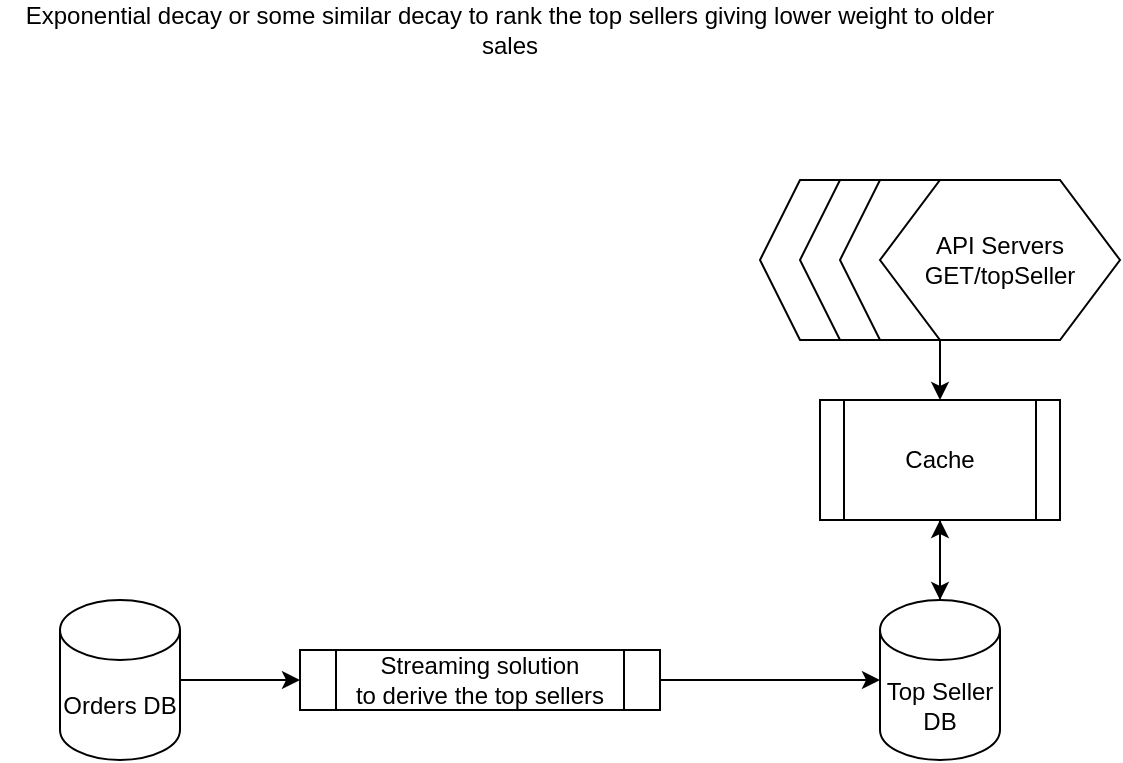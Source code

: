 <mxfile version="24.7.16">
  <diagram name="Page-1" id="aU9dI6DdmgmlDsZcrYt8">
    <mxGraphModel dx="1050" dy="557" grid="1" gridSize="10" guides="1" tooltips="1" connect="1" arrows="1" fold="1" page="1" pageScale="1" pageWidth="850" pageHeight="1100" math="0" shadow="0">
      <root>
        <mxCell id="0" />
        <mxCell id="1" parent="0" />
        <mxCell id="FCh0x5HBT2-zmkQmTLcx-15" style="edgeStyle=orthogonalEdgeStyle;rounded=0;orthogonalLoop=1;jettySize=auto;html=1;entryX=0.5;entryY=1;entryDx=0;entryDy=0;" edge="1" parent="1" source="FCh0x5HBT2-zmkQmTLcx-1" target="FCh0x5HBT2-zmkQmTLcx-4">
          <mxGeometry relative="1" as="geometry">
            <mxPoint x="480" y="360" as="targetPoint" />
          </mxGeometry>
        </mxCell>
        <mxCell id="FCh0x5HBT2-zmkQmTLcx-1" value="Top Seller DB" style="shape=cylinder3;whiteSpace=wrap;html=1;boundedLbl=1;backgroundOutline=1;size=15;" vertex="1" parent="1">
          <mxGeometry x="450" y="390" width="60" height="80" as="geometry" />
        </mxCell>
        <mxCell id="FCh0x5HBT2-zmkQmTLcx-3" value="Exponential decay or some similar decay to rank the top sellers giving lower weight to older sales" style="text;html=1;align=center;verticalAlign=middle;whiteSpace=wrap;rounded=0;" vertex="1" parent="1">
          <mxGeometry x="10" y="90" width="510" height="30" as="geometry" />
        </mxCell>
        <mxCell id="FCh0x5HBT2-zmkQmTLcx-14" style="edgeStyle=orthogonalEdgeStyle;rounded=0;orthogonalLoop=1;jettySize=auto;html=1;" edge="1" parent="1" source="FCh0x5HBT2-zmkQmTLcx-4" target="FCh0x5HBT2-zmkQmTLcx-1">
          <mxGeometry relative="1" as="geometry" />
        </mxCell>
        <mxCell id="FCh0x5HBT2-zmkQmTLcx-4" value="Cache" style="shape=process;whiteSpace=wrap;html=1;backgroundOutline=1;" vertex="1" parent="1">
          <mxGeometry x="420" y="290" width="120" height="60" as="geometry" />
        </mxCell>
        <mxCell id="FCh0x5HBT2-zmkQmTLcx-11" style="edgeStyle=orthogonalEdgeStyle;rounded=0;orthogonalLoop=1;jettySize=auto;html=1;" edge="1" parent="1" source="FCh0x5HBT2-zmkQmTLcx-9" target="FCh0x5HBT2-zmkQmTLcx-10">
          <mxGeometry relative="1" as="geometry" />
        </mxCell>
        <mxCell id="FCh0x5HBT2-zmkQmTLcx-9" value="Orders DB" style="shape=cylinder3;whiteSpace=wrap;html=1;boundedLbl=1;backgroundOutline=1;size=15;" vertex="1" parent="1">
          <mxGeometry x="40" y="390" width="60" height="80" as="geometry" />
        </mxCell>
        <mxCell id="FCh0x5HBT2-zmkQmTLcx-10" value="Streaming solution&lt;div&gt;to derive the top sellers&lt;/div&gt;" style="shape=process;whiteSpace=wrap;html=1;backgroundOutline=1;" vertex="1" parent="1">
          <mxGeometry x="160" y="415" width="180" height="30" as="geometry" />
        </mxCell>
        <mxCell id="FCh0x5HBT2-zmkQmTLcx-12" style="edgeStyle=orthogonalEdgeStyle;rounded=0;orthogonalLoop=1;jettySize=auto;html=1;exitX=1;exitY=0.5;exitDx=0;exitDy=0;entryX=0;entryY=0.5;entryDx=0;entryDy=0;entryPerimeter=0;" edge="1" parent="1" source="FCh0x5HBT2-zmkQmTLcx-10" target="FCh0x5HBT2-zmkQmTLcx-1">
          <mxGeometry relative="1" as="geometry" />
        </mxCell>
        <mxCell id="FCh0x5HBT2-zmkQmTLcx-13" value="" style="group" vertex="1" connectable="0" parent="1">
          <mxGeometry x="390" y="180" width="180" height="80" as="geometry" />
        </mxCell>
        <mxCell id="FCh0x5HBT2-zmkQmTLcx-5" value="" style="shape=hexagon;perimeter=hexagonPerimeter2;whiteSpace=wrap;html=1;fixedSize=1;" vertex="1" parent="FCh0x5HBT2-zmkQmTLcx-13">
          <mxGeometry width="120" height="80" as="geometry" />
        </mxCell>
        <mxCell id="FCh0x5HBT2-zmkQmTLcx-6" value="" style="shape=hexagon;perimeter=hexagonPerimeter2;whiteSpace=wrap;html=1;fixedSize=1;" vertex="1" parent="FCh0x5HBT2-zmkQmTLcx-13">
          <mxGeometry x="20" width="120" height="80" as="geometry" />
        </mxCell>
        <mxCell id="FCh0x5HBT2-zmkQmTLcx-7" value="" style="shape=hexagon;perimeter=hexagonPerimeter2;whiteSpace=wrap;html=1;fixedSize=1;" vertex="1" parent="FCh0x5HBT2-zmkQmTLcx-13">
          <mxGeometry x="40" width="120" height="80" as="geometry" />
        </mxCell>
        <mxCell id="FCh0x5HBT2-zmkQmTLcx-8" value="API Servers&lt;div&gt;GET/topSeller&lt;/div&gt;" style="shape=hexagon;perimeter=hexagonPerimeter2;whiteSpace=wrap;html=1;fixedSize=1;size=30;" vertex="1" parent="FCh0x5HBT2-zmkQmTLcx-13">
          <mxGeometry x="60" width="120" height="80" as="geometry" />
        </mxCell>
        <mxCell id="FCh0x5HBT2-zmkQmTLcx-16" style="edgeStyle=orthogonalEdgeStyle;rounded=0;orthogonalLoop=1;jettySize=auto;html=1;exitX=0.375;exitY=1;exitDx=0;exitDy=0;entryX=0.5;entryY=0;entryDx=0;entryDy=0;" edge="1" parent="1" source="FCh0x5HBT2-zmkQmTLcx-7" target="FCh0x5HBT2-zmkQmTLcx-4">
          <mxGeometry relative="1" as="geometry" />
        </mxCell>
      </root>
    </mxGraphModel>
  </diagram>
</mxfile>
